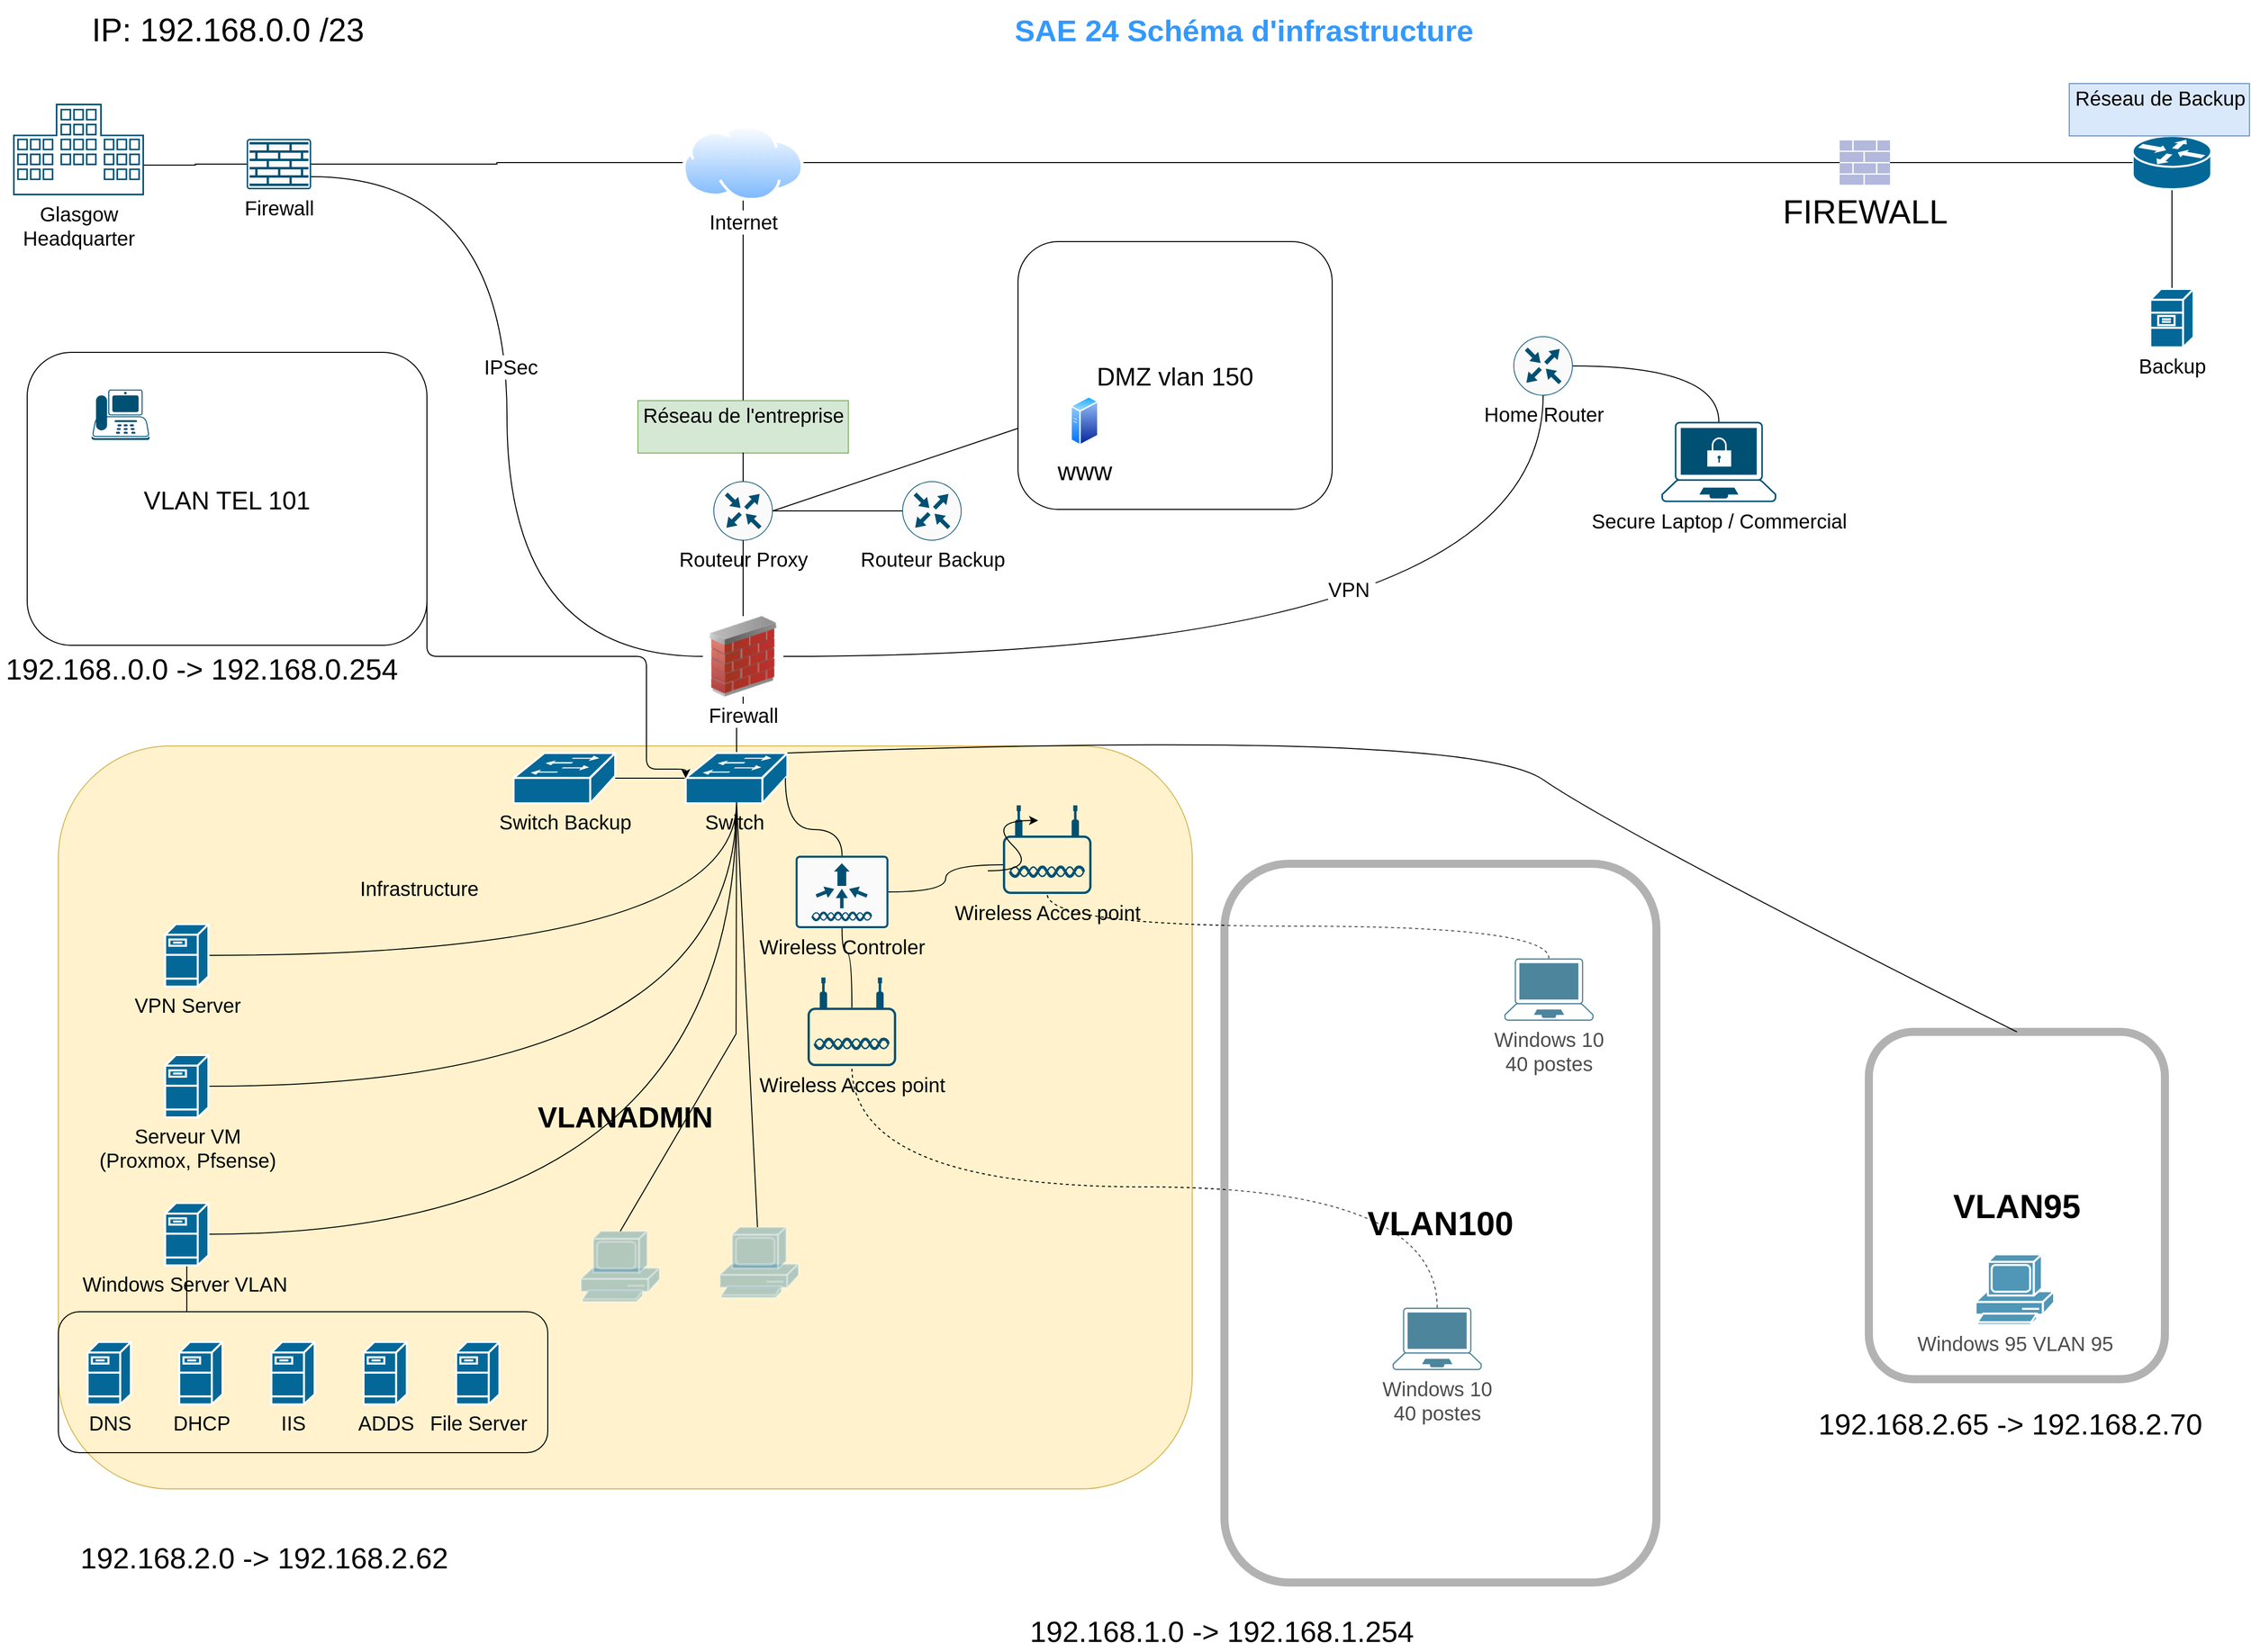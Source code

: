 <mxfile version="20.0.1" type="device"><diagram name="Page-1" id="e3a06f82-3646-2815-327d-82caf3d4e204"><mxGraphModel dx="2966" dy="1654" grid="0" gridSize="10" guides="1" tooltips="1" connect="1" arrows="1" fold="1" page="1" pageScale="1.5" pageWidth="1654" pageHeight="1169" background="none" math="0" shadow="0"><root><mxCell id="0" style=";html=1;"/><mxCell id="1" style=";html=1;" parent="0"/><mxCell id="lgsQ2TM_BOYh8QF3KMyS-29" value="&lt;b&gt;&lt;font style=&quot;font-size: 29px;&quot;&gt;VLANADMIN&lt;/font&gt;&lt;/b&gt;" style="rounded=1;whiteSpace=wrap;html=1;fontSize=20;fillColor=#fff2cc;strokeColor=#d6b656;" parent="1" vertex="1"><mxGeometry x="132" y="774" width="1126" height="738" as="geometry"/></mxCell><mxCell id="ZAtMzlJS8NG36M6smQbN-24" value="" style="rounded=1;whiteSpace=wrap;html=1;fontSize=20;fillColor=none;" parent="1" vertex="1"><mxGeometry x="132" y="1336" width="486" height="140" as="geometry"/></mxCell><mxCell id="6a7d8f32e03d9370-62" value="&lt;font color=&quot;#3399ff&quot; style=&quot;font-size: 30px;&quot;&gt;SAE 24 Schéma d'infrastructure&lt;/font&gt;" style="text;strokeColor=none;fillColor=none;html=1;fontSize=24;fontStyle=1;verticalAlign=middle;align=center;" parent="1" vertex="1"><mxGeometry x="864.16" y="33" width="889.84" height="60" as="geometry"/></mxCell><mxCell id="ZAtMzlJS8NG36M6smQbN-58" style="edgeStyle=orthogonalEdgeStyle;rounded=0;orthogonalLoop=1;jettySize=auto;html=1;exitX=1;exitY=0.5;exitDx=0;exitDy=0;exitPerimeter=0;entryX=0;entryY=0.5;entryDx=0;entryDy=0;entryPerimeter=0;fontSize=20;endArrow=none;endFill=0;" parent="1" source="lgsQ2TM_BOYh8QF3KMyS-23" target="lgsQ2TM_BOYh8QF3KMyS-22" edge="1"><mxGeometry relative="1" as="geometry"><mxPoint x="851.0" y="549.5" as="sourcePoint"/><mxPoint x="977.676" y="550.316" as="targetPoint"/></mxGeometry></mxCell><mxCell id="lgsQ2TM_BOYh8QF3KMyS-12" style="rounded=0;orthogonalLoop=1;jettySize=auto;html=1;exitX=0.5;exitY=0;exitDx=0;exitDy=0;exitPerimeter=0;entryX=0.5;entryY=1;entryDx=0;entryDy=0;fontSize=20;endArrow=none;endFill=0;startArrow=none;" parent="1" source="ZAtMzlJS8NG36M6smQbN-70" target="lgsQ2TM_BOYh8QF3KMyS-31" edge="1"><mxGeometry relative="1" as="geometry"><mxPoint x="813" y="246.44" as="targetPoint"/></mxGeometry></mxCell><mxCell id="ZAtMzlJS8NG36M6smQbN-35" style="edgeStyle=orthogonalEdgeStyle;rounded=0;orthogonalLoop=1;jettySize=auto;html=1;exitX=0;exitY=0.5;exitDx=0;exitDy=0;exitPerimeter=0;fontSize=20;endArrow=none;endFill=0;" parent="1" source="ZAtMzlJS8NG36M6smQbN-6" target="ZAtMzlJS8NG36M6smQbN-7" edge="1"><mxGeometry relative="1" as="geometry"/></mxCell><mxCell id="rmCkEd7HDUaRzUZlvdsH-5" style="edgeStyle=orthogonalEdgeStyle;rounded=0;orthogonalLoop=1;jettySize=auto;html=1;exitX=0.5;exitY=0.98;exitDx=0;exitDy=0;exitPerimeter=0;entryX=1;entryY=0.5;entryDx=0;entryDy=0;entryPerimeter=0;endArrow=none;endFill=0;curved=1;" parent="1" source="ZAtMzlJS8NG36M6smQbN-6" target="rmCkEd7HDUaRzUZlvdsH-2" edge="1"><mxGeometry relative="1" as="geometry"/></mxCell><mxCell id="p-_wQcYrxY8Cd9i8-srP-24" style="edgeStyle=orthogonalEdgeStyle;rounded=0;orthogonalLoop=1;jettySize=auto;html=1;exitX=0.5;exitY=0;exitDx=0;exitDy=0;exitPerimeter=0;entryX=0.5;entryY=1;entryDx=0;entryDy=0;fontSize=20;endArrow=none;endFill=0;" parent="1" source="ZAtMzlJS8NG36M6smQbN-6" target="p-_wQcYrxY8Cd9i8-srP-15" edge="1"><mxGeometry relative="1" as="geometry"/></mxCell><mxCell id="ZAtMzlJS8NG36M6smQbN-6" value="&lt;font style=&quot;font-size: 20px;&quot;&gt;Switch&amp;nbsp;&lt;/font&gt;" style="shape=mxgraph.cisco.switches.workgroup_switch;sketch=0;html=1;pointerEvents=1;dashed=0;fillColor=#036897;strokeColor=#ffffff;strokeWidth=2;verticalLabelPosition=bottom;verticalAlign=top;align=center;outlineConnect=0;" parent="1" vertex="1"><mxGeometry x="755" y="781" width="101" height="50" as="geometry"/></mxCell><mxCell id="ZAtMzlJS8NG36M6smQbN-7" value="&lt;font style=&quot;font-size: 20px;&quot;&gt;Switch Backup&lt;/font&gt;" style="shape=mxgraph.cisco.switches.workgroup_switch;sketch=0;html=1;pointerEvents=1;dashed=0;fillColor=#036897;strokeColor=#ffffff;strokeWidth=2;verticalLabelPosition=bottom;verticalAlign=top;align=center;outlineConnect=0;" parent="1" vertex="1"><mxGeometry x="584" y="781" width="101" height="50" as="geometry"/></mxCell><mxCell id="ZAtMzlJS8NG36M6smQbN-9" value="File Server" style="shape=mxgraph.cisco.servers.fileserver;sketch=0;html=1;pointerEvents=1;dashed=0;fillColor=#036897;strokeColor=#ffffff;strokeWidth=2;verticalLabelPosition=bottom;verticalAlign=top;align=center;outlineConnect=0;fontSize=20;" parent="1" vertex="1"><mxGeometry x="527" y="1366" width="43" height="62" as="geometry"/></mxCell><mxCell id="ZAtMzlJS8NG36M6smQbN-11" value="DHCP" style="shape=mxgraph.cisco.servers.fileserver;sketch=0;html=1;pointerEvents=1;dashed=0;fillColor=#036897;strokeColor=#ffffff;strokeWidth=2;verticalLabelPosition=bottom;verticalAlign=top;align=center;outlineConnect=0;fontSize=20;" parent="1" vertex="1"><mxGeometry x="252" y="1366" width="43" height="62" as="geometry"/></mxCell><mxCell id="ZAtMzlJS8NG36M6smQbN-12" value="DNS" style="shape=mxgraph.cisco.servers.fileserver;sketch=0;html=1;pointerEvents=1;dashed=0;fillColor=#036897;strokeColor=#ffffff;strokeWidth=2;verticalLabelPosition=bottom;verticalAlign=top;align=center;outlineConnect=0;fontSize=20;" parent="1" vertex="1"><mxGeometry x="161" y="1366" width="43" height="62" as="geometry"/></mxCell><mxCell id="ZAtMzlJS8NG36M6smQbN-13" value="&lt;div&gt;IIS&lt;/div&gt;" style="shape=mxgraph.cisco.servers.fileserver;sketch=0;html=1;pointerEvents=1;dashed=0;fillColor=#036897;strokeColor=#ffffff;strokeWidth=2;verticalLabelPosition=bottom;verticalAlign=top;align=center;outlineConnect=0;fontSize=20;" parent="1" vertex="1"><mxGeometry x="343.5" y="1366" width="43" height="62" as="geometry"/></mxCell><mxCell id="ZAtMzlJS8NG36M6smQbN-14" value="ADDS" style="shape=mxgraph.cisco.servers.fileserver;sketch=0;html=1;pointerEvents=1;dashed=0;fillColor=#036897;strokeColor=#ffffff;strokeWidth=2;verticalLabelPosition=bottom;verticalAlign=top;align=center;outlineConnect=0;fontSize=20;" parent="1" vertex="1"><mxGeometry x="435" y="1366" width="43" height="62" as="geometry"/></mxCell><mxCell id="ZAtMzlJS8NG36M6smQbN-55" style="edgeStyle=orthogonalEdgeStyle;rounded=0;orthogonalLoop=1;jettySize=auto;html=1;exitX=0.5;exitY=1;exitDx=0;exitDy=0;exitPerimeter=0;fontSize=20;endArrow=none;endFill=0;" parent="1" source="ZAtMzlJS8NG36M6smQbN-16" target="ZAtMzlJS8NG36M6smQbN-24" edge="1"><mxGeometry relative="1" as="geometry"><Array as="points"><mxPoint x="426.5" y="1454"/><mxPoint x="426.5" y="1454"/></Array></mxGeometry></mxCell><mxCell id="p-_wQcYrxY8Cd9i8-srP-17" style="edgeStyle=orthogonalEdgeStyle;rounded=0;orthogonalLoop=1;jettySize=auto;html=1;exitX=1;exitY=0.5;exitDx=0;exitDy=0;exitPerimeter=0;entryX=0.5;entryY=0.98;entryDx=0;entryDy=0;entryPerimeter=0;fontSize=20;endArrow=none;endFill=0;curved=1;" parent="1" source="ZAtMzlJS8NG36M6smQbN-16" target="ZAtMzlJS8NG36M6smQbN-6" edge="1"><mxGeometry relative="1" as="geometry"/></mxCell><mxCell id="ZAtMzlJS8NG36M6smQbN-16" value="&lt;div&gt;Windows Server VLAN&amp;nbsp;&lt;/div&gt;" style="shape=mxgraph.cisco.servers.fileserver;sketch=0;html=1;pointerEvents=1;dashed=0;fillColor=#036897;strokeColor=#ffffff;strokeWidth=2;verticalLabelPosition=bottom;verticalAlign=top;align=center;outlineConnect=0;fontSize=20;" parent="1" vertex="1"><mxGeometry x="238" y="1228" width="43" height="62" as="geometry"/></mxCell><mxCell id="p-_wQcYrxY8Cd9i8-srP-34" style="edgeStyle=orthogonalEdgeStyle;rounded=0;orthogonalLoop=1;jettySize=auto;html=1;exitX=0.5;exitY=0;exitDx=0;exitDy=0;exitPerimeter=0;entryX=0.5;entryY=1;entryDx=0;entryDy=0;entryPerimeter=0;fontSize=20;endArrow=none;endFill=0;curved=1;dashed=1;" parent="1" source="lgsQ2TM_BOYh8QF3KMyS-8" target="lgsQ2TM_BOYh8QF3KMyS-9" edge="1"><mxGeometry relative="1" as="geometry"><mxPoint x="912" y="1424" as="sourcePoint"/><mxPoint x="1061" y="1332" as="targetPoint"/></mxGeometry></mxCell><mxCell id="ZAtMzlJS8NG36M6smQbN-26" value="Windows 95 VLAN 95" style="shape=mxgraph.cisco.computers_and_peripherals.pc;sketch=0;html=1;pointerEvents=1;dashed=0;fillColor=#036897;strokeColor=#ffffff;strokeWidth=2;verticalLabelPosition=bottom;verticalAlign=top;align=center;outlineConnect=0;fontSize=20;" parent="1" vertex="1"><mxGeometry x="2036" y="1279" width="78" height="70" as="geometry"/></mxCell><mxCell id="lgsQ2TM_BOYh8QF3KMyS-2" style="edgeStyle=orthogonalEdgeStyle;rounded=0;orthogonalLoop=1;jettySize=auto;html=1;exitX=0.04;exitY=0.5;exitDx=0;exitDy=0;exitPerimeter=0;endArrow=none;endFill=0;startArrow=none;entryX=1;entryY=0.67;entryDx=0;entryDy=0;entryPerimeter=0;" parent="1" source="lgsQ2TM_BOYh8QF3KMyS-3" target="lgsQ2TM_BOYh8QF3KMyS-36" edge="1"><mxGeometry relative="1" as="geometry"><mxPoint x="219" y="194.5" as="targetPoint"/></mxGeometry></mxCell><mxCell id="p-_wQcYrxY8Cd9i8-srP-11" style="edgeStyle=orthogonalEdgeStyle;rounded=0;orthogonalLoop=1;jettySize=auto;html=1;exitX=0.5;exitY=0.34;exitDx=0;exitDy=0;exitPerimeter=0;fontSize=20;endArrow=none;endFill=0;entryX=0.5;entryY=1;entryDx=0;entryDy=0;entryPerimeter=0;curved=1;" parent="1" source="lgsQ2TM_BOYh8QF3KMyS-9" target="lgsQ2TM_BOYh8QF3KMyS-10" edge="1"><mxGeometry relative="1" as="geometry"><mxPoint x="1075.8" y="1268" as="sourcePoint"/><mxPoint x="845.6" y="1204" as="targetPoint"/></mxGeometry></mxCell><mxCell id="ZAtMzlJS8NG36M6smQbN-68" style="edgeStyle=orthogonalEdgeStyle;rounded=0;orthogonalLoop=1;jettySize=auto;html=1;entryX=0.5;entryY=0;entryDx=0;entryDy=0;entryPerimeter=0;fontSize=20;endArrow=none;endFill=0;exitX=0.5;exitY=1;exitDx=0;exitDy=0;exitPerimeter=0;" parent="1" source="ZAtMzlJS8NG36M6smQbN-66" target="rmCkEd7HDUaRzUZlvdsH-16" edge="1"><mxGeometry relative="1" as="geometry"><mxPoint x="2300" y="266" as="sourcePoint"/><mxPoint x="2090" y="387" as="targetPoint"/></mxGeometry></mxCell><mxCell id="p-_wQcYrxY8Cd9i8-srP-26" style="edgeStyle=orthogonalEdgeStyle;rounded=0;orthogonalLoop=1;jettySize=auto;html=1;exitX=0;exitY=0.5;exitDx=0;exitDy=0;exitPerimeter=0;entryX=1;entryY=0.5;entryDx=0;entryDy=0;fontSize=20;endArrow=none;endFill=0;startArrow=none;" parent="1" source="FBeV-t5UuY97I8kgcR9T-31" target="lgsQ2TM_BOYh8QF3KMyS-31" edge="1"><mxGeometry relative="1" as="geometry"><mxPoint x="902.28" y="194.5" as="targetPoint"/></mxGeometry></mxCell><mxCell id="ZAtMzlJS8NG36M6smQbN-66" value="" style="shape=mxgraph.cisco.routers.router;sketch=0;html=1;pointerEvents=1;dashed=0;fillColor=#036897;strokeColor=#ffffff;strokeWidth=2;verticalLabelPosition=bottom;verticalAlign=top;align=center;outlineConnect=0;fontSize=20;" parent="1" vertex="1"><mxGeometry x="2192" y="168" width="78" height="53" as="geometry"/></mxCell><mxCell id="ZAtMzlJS8NG36M6smQbN-69" value="&lt;div&gt;Réseau de Backup&lt;/div&gt;&lt;div&gt;&lt;br&gt;&lt;/div&gt;" style="text;html=1;align=center;verticalAlign=middle;resizable=0;points=[];autosize=1;strokeColor=#6c8ebf;fillColor=#dae8fc;fontSize=20;gradientColor=none;" parent="1" vertex="1"><mxGeometry x="2129" y="116" width="179" height="52" as="geometry"/></mxCell><mxCell id="rmCkEd7HDUaRzUZlvdsH-2" value="&lt;font style=&quot;font-size: 20px;&quot;&gt;VPN Server&lt;/font&gt;" style="shape=mxgraph.cisco.servers.fileserver;sketch=0;html=1;pointerEvents=1;dashed=0;fillColor=#036897;strokeColor=#ffffff;strokeWidth=2;verticalLabelPosition=bottom;verticalAlign=top;align=center;outlineConnect=0;" parent="1" vertex="1"><mxGeometry x="238" y="951" width="43" height="62" as="geometry"/></mxCell><mxCell id="p-_wQcYrxY8Cd9i8-srP-16" style="edgeStyle=orthogonalEdgeStyle;rounded=0;orthogonalLoop=1;jettySize=auto;html=1;exitX=1;exitY=0.5;exitDx=0;exitDy=0;exitPerimeter=0;entryX=0.5;entryY=0.98;entryDx=0;entryDy=0;entryPerimeter=0;fontSize=20;endArrow=none;endFill=0;curved=1;" parent="1" source="rmCkEd7HDUaRzUZlvdsH-11" target="ZAtMzlJS8NG36M6smQbN-6" edge="1"><mxGeometry relative="1" as="geometry"/></mxCell><mxCell id="rmCkEd7HDUaRzUZlvdsH-11" value="Serveur VM&lt;br&gt;(Proxmox, Pfsense)" style="shape=mxgraph.cisco.servers.fileserver;sketch=0;html=1;pointerEvents=1;dashed=0;fillColor=#036897;strokeColor=#ffffff;strokeWidth=2;verticalLabelPosition=bottom;verticalAlign=top;align=center;outlineConnect=0;fontSize=20;" parent="1" vertex="1"><mxGeometry x="238" y="1081" width="43" height="62" as="geometry"/></mxCell><mxCell id="rmCkEd7HDUaRzUZlvdsH-16" value="Backup" style="shape=mxgraph.cisco.servers.file_server;sketch=0;html=1;pointerEvents=1;dashed=0;fillColor=#036897;strokeColor=#ffffff;strokeWidth=2;verticalLabelPosition=bottom;verticalAlign=top;align=center;outlineConnect=0;fontSize=20;" parent="1" vertex="1"><mxGeometry x="2209.5" y="320" width="43" height="58" as="geometry"/></mxCell><mxCell id="p-_wQcYrxY8Cd9i8-srP-25" style="edgeStyle=orthogonalEdgeStyle;rounded=0;orthogonalLoop=1;jettySize=auto;html=1;exitX=0.5;exitY=0;exitDx=0;exitDy=0;entryX=0.5;entryY=1;entryDx=0;entryDy=0;entryPerimeter=0;fontSize=20;endArrow=none;endFill=0;startArrow=none;" parent="1" source="p-_wQcYrxY8Cd9i8-srP-15" target="lgsQ2TM_BOYh8QF3KMyS-23" edge="1"><mxGeometry relative="1" as="geometry"><mxPoint x="812" y="576" as="targetPoint"/><mxPoint x="759.0" y="617" as="sourcePoint"/></mxGeometry></mxCell><mxCell id="lgsQ2TM_BOYh8QF3KMyS-26" style="edgeStyle=orthogonalEdgeStyle;curved=1;rounded=0;orthogonalLoop=1;jettySize=auto;html=1;exitX=1;exitY=0.5;exitDx=0;exitDy=0;entryX=0.5;entryY=1;entryDx=0;entryDy=0;entryPerimeter=0;fontSize=20;endArrow=none;endFill=0;" parent="1" source="p-_wQcYrxY8Cd9i8-srP-15" target="lgsQ2TM_BOYh8QF3KMyS-24" edge="1"><mxGeometry relative="1" as="geometry"/></mxCell><mxCell id="lgsQ2TM_BOYh8QF3KMyS-27" value="VPN&amp;nbsp;" style="edgeLabel;html=1;align=center;verticalAlign=middle;resizable=0;points=[];fontSize=20;" parent="lgsQ2TM_BOYh8QF3KMyS-26" vertex="1" connectable="0"><mxGeometry x="0.112" y="67" relative="1" as="geometry"><mxPoint as="offset"/></mxGeometry></mxCell><mxCell id="p-_wQcYrxY8Cd9i8-srP-15" value="Firewall" style="image;html=1;image=img/lib/clip_art/networking/Firewall_02_128x128.png;fontSize=20;" parent="1" vertex="1"><mxGeometry x="772" y="645" width="80" height="80" as="geometry"/></mxCell><mxCell id="p-_wQcYrxY8Cd9i8-srP-33" style="edgeStyle=orthogonalEdgeStyle;rounded=0;orthogonalLoop=1;jettySize=auto;html=1;exitX=0.5;exitY=0;exitDx=0;exitDy=0;exitPerimeter=0;fontSize=20;endArrow=none;endFill=0;entryX=0.5;entryY=1;entryDx=0;entryDy=0;entryPerimeter=0;curved=1;dashed=1;" parent="1" source="lgsQ2TM_BOYh8QF3KMyS-7" target="lgsQ2TM_BOYh8QF3KMyS-11" edge="1"><mxGeometry relative="1" as="geometry"><mxPoint x="1245.78" y="1183" as="sourcePoint"/><mxPoint x="1303.78" y="977" as="targetPoint"/></mxGeometry></mxCell><mxCell id="lgsQ2TM_BOYh8QF3KMyS-5" style="edgeStyle=orthogonalEdgeStyle;rounded=0;orthogonalLoop=1;jettySize=auto;html=1;exitX=1;exitY=0.75;exitDx=0;exitDy=0;exitPerimeter=0;entryX=0;entryY=0.5;entryDx=0;entryDy=0;fontSize=20;endArrow=none;endFill=0;curved=1;" parent="1" source="lgsQ2TM_BOYh8QF3KMyS-3" target="p-_wQcYrxY8Cd9i8-srP-15" edge="1"><mxGeometry relative="1" as="geometry"/></mxCell><mxCell id="lgsQ2TM_BOYh8QF3KMyS-28" value="IPSec" style="edgeLabel;html=1;align=center;verticalAlign=middle;resizable=0;points=[];fontSize=20;" parent="lgsQ2TM_BOYh8QF3KMyS-5" vertex="1" connectable="0"><mxGeometry x="-0.117" y="3" relative="1" as="geometry"><mxPoint y="1" as="offset"/></mxGeometry></mxCell><mxCell id="lgsQ2TM_BOYh8QF3KMyS-3" value="&lt;font style=&quot;font-size: 20px;&quot;&gt;Firewall&lt;/font&gt;" style="sketch=0;points=[[0.015,0.015,0],[0.985,0.015,0],[0.985,0.985,0],[0.015,0.985,0],[0.25,0,0],[0.5,0,0],[0.75,0,0],[1,0.25,0],[1,0.5,0],[1,0.75,0],[0.75,1,0],[0.5,1,0],[0.25,1,0],[0,0.75,0],[0,0.5,0],[0,0.25,0]];verticalLabelPosition=bottom;html=1;verticalAlign=top;aspect=fixed;align=center;pointerEvents=1;shape=mxgraph.cisco19.rect;prIcon=firewall;fillColor=#FAFAFA;strokeColor=#005073;" parent="1" vertex="1"><mxGeometry x="319" y="171" width="64" height="50" as="geometry"/></mxCell><mxCell id="lgsQ2TM_BOYh8QF3KMyS-4" value="" style="edgeStyle=orthogonalEdgeStyle;rounded=0;orthogonalLoop=1;jettySize=auto;html=1;exitX=0;exitY=0.5;exitDx=0;exitDy=0;endArrow=none;endFill=0;" parent="1" source="lgsQ2TM_BOYh8QF3KMyS-31" target="lgsQ2TM_BOYh8QF3KMyS-3" edge="1"><mxGeometry relative="1" as="geometry"><mxPoint x="727.44" y="194.5" as="sourcePoint"/><mxPoint x="219" y="194.6" as="targetPoint"/></mxGeometry></mxCell><mxCell id="lgsQ2TM_BOYh8QF3KMyS-7" value="&lt;div&gt;Windows 10&lt;br&gt;&lt;/div&gt;&lt;div&gt;40 postes&lt;/div&gt;" style="points=[[0.13,0.02,0],[0.5,0,0],[0.87,0.02,0],[0.885,0.4,0],[0.985,0.985,0],[0.5,1,0],[0.015,0.985,0],[0.115,0.4,0]];verticalLabelPosition=bottom;sketch=0;html=1;verticalAlign=top;aspect=fixed;align=center;pointerEvents=1;shape=mxgraph.cisco19.laptop;fillColor=#005073;strokeColor=none;fontSize=20;" parent="1" vertex="1"><mxGeometry x="1568.0" y="985" width="88.57" height="62" as="geometry"/></mxCell><mxCell id="lgsQ2TM_BOYh8QF3KMyS-8" value="&lt;div&gt;Windows 10&lt;br&gt;&lt;/div&gt;&lt;div&gt;40 postes&lt;/div&gt;" style="points=[[0.13,0.02,0],[0.5,0,0],[0.87,0.02,0],[0.885,0.4,0],[0.985,0.985,0],[0.5,1,0],[0.015,0.985,0],[0.115,0.4,0]];verticalLabelPosition=bottom;sketch=0;html=1;verticalAlign=top;aspect=fixed;align=center;pointerEvents=1;shape=mxgraph.cisco19.laptop;fillColor=#005073;strokeColor=none;fontSize=20;" parent="1" vertex="1"><mxGeometry x="1457.0" y="1332" width="88.57" height="62" as="geometry"/></mxCell><mxCell id="lgsQ2TM_BOYh8QF3KMyS-9" value="Wireless Acces point" style="points=[[0.03,0.36,0],[0.18,0,0],[0.5,0.34,0],[0.82,0,0],[0.97,0.36,0],[1,0.67,0],[0.975,0.975,0],[0.5,1,0],[0.025,0.975,0],[0,0.67,0]];verticalLabelPosition=bottom;sketch=0;html=1;verticalAlign=top;aspect=fixed;align=center;pointerEvents=1;shape=mxgraph.cisco19.wireless_access_point;fillColor=#005073;strokeColor=none;fontSize=20;" parent="1" vertex="1"><mxGeometry x="876" y="1004" width="88" height="88" as="geometry"/></mxCell><mxCell id="lgsQ2TM_BOYh8QF3KMyS-19" style="edgeStyle=orthogonalEdgeStyle;rounded=0;orthogonalLoop=1;jettySize=auto;html=1;exitX=0.5;exitY=0;exitDx=0;exitDy=0;exitPerimeter=0;entryX=0.98;entryY=0.5;entryDx=0;entryDy=0;entryPerimeter=0;fontSize=20;endArrow=none;endFill=0;curved=1;" parent="1" source="lgsQ2TM_BOYh8QF3KMyS-10" target="ZAtMzlJS8NG36M6smQbN-6" edge="1"><mxGeometry relative="1" as="geometry"/></mxCell><mxCell id="lgsQ2TM_BOYh8QF3KMyS-10" value="Wireless Controler" style="sketch=0;points=[[0.015,0.015,0],[0.985,0.015,0],[0.985,0.985,0],[0.015,0.985,0],[0.25,0,0],[0.5,0,0],[0.75,0,0],[1,0.25,0],[1,0.5,0],[1,0.75,0],[0.75,1,0],[0.5,1,0],[0.25,1,0],[0,0.75,0],[0,0.5,0],[0,0.25,0]];verticalLabelPosition=bottom;html=1;verticalAlign=top;aspect=fixed;align=center;pointerEvents=1;shape=mxgraph.cisco19.rect;prIcon=wireless_lan_controller;fillColor=#FAFAFA;strokeColor=#005073;fontSize=20;" parent="1" vertex="1"><mxGeometry x="864.16" y="883" width="92.16" height="72" as="geometry"/></mxCell><mxCell id="lgsQ2TM_BOYh8QF3KMyS-20" style="edgeStyle=orthogonalEdgeStyle;curved=1;rounded=0;orthogonalLoop=1;jettySize=auto;html=1;exitX=0;exitY=0.67;exitDx=0;exitDy=0;exitPerimeter=0;entryX=1;entryY=0.5;entryDx=0;entryDy=0;entryPerimeter=0;fontSize=20;endArrow=none;endFill=0;" parent="1" source="lgsQ2TM_BOYh8QF3KMyS-11" target="lgsQ2TM_BOYh8QF3KMyS-10" edge="1"><mxGeometry relative="1" as="geometry"/></mxCell><mxCell id="lgsQ2TM_BOYh8QF3KMyS-11" value="Wireless Acces point" style="points=[[0.03,0.36,0],[0.18,0,0],[0.5,0.34,0],[0.82,0,0],[0.97,0.36,0],[1,0.67,0],[0.975,0.975,0],[0.5,1,0],[0.025,0.975,0],[0,0.67,0]];verticalLabelPosition=bottom;sketch=0;html=1;verticalAlign=top;aspect=fixed;align=center;pointerEvents=1;shape=mxgraph.cisco19.wireless_access_point;fillColor=#005073;strokeColor=none;fontSize=20;" parent="1" vertex="1"><mxGeometry x="1070" y="833" width="88" height="88" as="geometry"/></mxCell><mxCell id="ZAtMzlJS8NG36M6smQbN-70" value="&lt;div&gt;Réseau de l'entreprise&lt;/div&gt;&lt;div&gt;&lt;br&gt;&lt;/div&gt;" style="text;html=1;align=center;verticalAlign=middle;resizable=0;points=[];autosize=1;strokeColor=#82b366;fillColor=#d5e8d4;fontSize=20;" parent="1" vertex="1"><mxGeometry x="707.5" y="431" width="209" height="52" as="geometry"/></mxCell><mxCell id="lgsQ2TM_BOYh8QF3KMyS-13" value="" style="rounded=0;orthogonalLoop=1;jettySize=auto;html=1;exitX=0.5;exitY=0;exitDx=0;exitDy=0;exitPerimeter=0;entryX=0.5;entryY=0.99;entryDx=0;entryDy=0;entryPerimeter=0;fontSize=20;endArrow=none;endFill=0;" parent="1" source="lgsQ2TM_BOYh8QF3KMyS-23" target="ZAtMzlJS8NG36M6smQbN-70" edge="1"><mxGeometry relative="1" as="geometry"><mxPoint x="812" y="523" as="sourcePoint"/><mxPoint x="813" y="246.44" as="targetPoint"/></mxGeometry></mxCell><mxCell id="lgsQ2TM_BOYh8QF3KMyS-22" value="Routeur Backup" style="sketch=0;points=[[0.5,0,0],[1,0.5,0],[0.5,1,0],[0,0.5,0],[0.145,0.145,0],[0.856,0.145,0],[0.855,0.856,0],[0.145,0.855,0]];verticalLabelPosition=bottom;html=1;verticalAlign=top;aspect=fixed;align=center;pointerEvents=1;shape=mxgraph.cisco19.rect;prIcon=router;fillColor=#FAFAFA;strokeColor=#005073;fontSize=20;" parent="1" vertex="1"><mxGeometry x="970" y="511" width="59" height="59" as="geometry"/></mxCell><mxCell id="lgsQ2TM_BOYh8QF3KMyS-23" value="Routeur Proxy" style="sketch=0;points=[[0.5,0,0],[1,0.5,0],[0.5,1,0],[0,0.5,0],[0.145,0.145,0],[0.856,0.145,0],[0.855,0.856,0],[0.145,0.855,0]];verticalLabelPosition=bottom;html=1;verticalAlign=top;aspect=fixed;align=center;pointerEvents=1;shape=mxgraph.cisco19.rect;prIcon=router;fillColor=#FAFAFA;strokeColor=#005073;fontSize=20;" parent="1" vertex="1"><mxGeometry x="782.5" y="511" width="59" height="59" as="geometry"/></mxCell><mxCell id="lgsQ2TM_BOYh8QF3KMyS-25" style="edgeStyle=orthogonalEdgeStyle;curved=1;rounded=0;orthogonalLoop=1;jettySize=auto;html=1;exitX=1;exitY=0.5;exitDx=0;exitDy=0;exitPerimeter=0;entryX=0.5;entryY=0;entryDx=0;entryDy=0;entryPerimeter=0;fontSize=20;endArrow=none;endFill=0;" parent="1" source="lgsQ2TM_BOYh8QF3KMyS-24" target="lgsQ2TM_BOYh8QF3KMyS-33" edge="1"><mxGeometry relative="1" as="geometry"><mxPoint x="1737.35" y="465.2" as="targetPoint"/></mxGeometry></mxCell><mxCell id="lgsQ2TM_BOYh8QF3KMyS-24" value="Home Router" style="sketch=0;points=[[0.5,0,0],[1,0.5,0],[0.5,1,0],[0,0.5,0],[0.145,0.145,0],[0.856,0.145,0],[0.855,0.856,0],[0.145,0.855,0]];verticalLabelPosition=bottom;html=1;verticalAlign=top;aspect=fixed;align=center;pointerEvents=1;shape=mxgraph.cisco19.rect;prIcon=router;fillColor=#FAFAFA;strokeColor=#005073;fontSize=20;" parent="1" vertex="1"><mxGeometry x="1577" y="367" width="59" height="59" as="geometry"/></mxCell><mxCell id="lgsQ2TM_BOYh8QF3KMyS-30" value="Infrastructure" style="text;html=1;align=center;verticalAlign=middle;resizable=0;points=[];autosize=1;strokeColor=none;fillColor=none;fontSize=20;" parent="1" vertex="1"><mxGeometry x="426" y="901" width="128" height="28" as="geometry"/></mxCell><mxCell id="lgsQ2TM_BOYh8QF3KMyS-31" value="Internet" style="aspect=fixed;perimeter=ellipsePerimeter;html=1;align=center;shadow=0;dashed=0;spacingTop=3;image;image=img/lib/active_directory/internet_cloud.svg;fontSize=20;" parent="1" vertex="1"><mxGeometry x="752.03" y="156.72" width="119.94" height="75.56" as="geometry"/></mxCell><mxCell id="lgsQ2TM_BOYh8QF3KMyS-33" value="Secure Laptop / Commercial" style="points=[[0.13,0.02,0],[0.5,0,0],[0.87,0.02,0],[0.885,0.4,0],[0.985,0.985,0],[0.5,1,0],[0.015,0.985,0],[0.115,0.4,0]];verticalLabelPosition=bottom;sketch=0;html=1;verticalAlign=top;aspect=fixed;align=center;pointerEvents=1;shape=mxgraph.cisco19.secure_endpoints;fillColor=#005073;strokeColor=none;fontSize=20;" parent="1" vertex="1"><mxGeometry x="1724" y="452" width="114" height="79.8" as="geometry"/></mxCell><mxCell id="lgsQ2TM_BOYh8QF3KMyS-36" value="Glasgow&lt;br&gt;Headquarter" style="points=[[0.5,0,0],[1,0.34,0],[1,1],[0.75,1,0],[0.5,1,0],[0.25,1,0],[0,1,0],[0,0.34,0],[1,0.67,0],[0,0.67,0],[0.325,0,0],[0.675,0,0]];verticalLabelPosition=bottom;sketch=0;html=1;verticalAlign=top;aspect=fixed;align=center;pointerEvents=1;shape=mxgraph.cisco19.data_center;fillColor=#005073;strokeColor=none;fontSize=20;" parent="1" vertex="1"><mxGeometry x="87" y="136" width="130" height="91" as="geometry"/></mxCell><mxCell id="FBeV-t5UuY97I8kgcR9T-11" value="&lt;font size=&quot;1&quot;&gt;&lt;b style=&quot;font-size: 33px;&quot;&gt;VLAN95&lt;/b&gt;&lt;/font&gt;" style="rounded=1;whiteSpace=wrap;html=1;fontSize=20;shadow=0;opacity=30;strokeWidth=8;" parent="1" vertex="1"><mxGeometry x="1930" y="1058" width="294" height="345" as="geometry"/></mxCell><mxCell id="FBeV-t5UuY97I8kgcR9T-14" value="" style="endArrow=none;html=1;fontSize=30;exitX=0.5;exitY=0;exitDx=0;exitDy=0;entryX=1;entryY=0;entryDx=0;entryDy=0;entryPerimeter=0;curved=1;" parent="1" source="FBeV-t5UuY97I8kgcR9T-11" target="ZAtMzlJS8NG36M6smQbN-6" edge="1"><mxGeometry width="50" height="50" relative="1" as="geometry"><mxPoint x="1895" y="1236" as="sourcePoint"/><mxPoint x="827" y="726" as="targetPoint"/><Array as="points"><mxPoint x="1681" y="859"/><mxPoint x="1532" y="756"/></Array></mxGeometry></mxCell><mxCell id="FBeV-t5UuY97I8kgcR9T-18" value="&lt;b&gt;&lt;font style=&quot;font-size: 33px;&quot;&gt;VLAN100&lt;/font&gt;&lt;/b&gt;" style="rounded=1;whiteSpace=wrap;html=1;shadow=0;fontSize=30;strokeWidth=8;opacity=30;" parent="1" vertex="1"><mxGeometry x="1290" y="891" width="429" height="714" as="geometry"/></mxCell><mxCell id="FBeV-t5UuY97I8kgcR9T-19" value="" style="shape=mxgraph.cisco.computers_and_peripherals.pc;html=1;pointerEvents=1;dashed=0;fillColor=#036897;strokeColor=#ffffff;strokeWidth=2;verticalLabelPosition=bottom;verticalAlign=top;align=center;outlineConnect=0;rounded=1;shadow=0;fontSize=33;opacity=30;" parent="1" vertex="1"><mxGeometry x="789" y="1252" width="78" height="70" as="geometry"/></mxCell><mxCell id="FBeV-t5UuY97I8kgcR9T-20" value="" style="shape=mxgraph.cisco.computers_and_peripherals.pc;html=1;pointerEvents=1;dashed=0;fillColor=#036897;strokeColor=#ffffff;strokeWidth=2;verticalLabelPosition=bottom;verticalAlign=top;align=center;outlineConnect=0;rounded=1;shadow=0;fontSize=33;opacity=30;" parent="1" vertex="1"><mxGeometry x="651" y="1256" width="78" height="70" as="geometry"/></mxCell><mxCell id="FBeV-t5UuY97I8kgcR9T-29" value="" style="endArrow=none;html=1;rounded=0;fontSize=33;exitX=0.5;exitY=0.98;exitDx=0;exitDy=0;exitPerimeter=0;" parent="1" source="ZAtMzlJS8NG36M6smQbN-6" target="FBeV-t5UuY97I8kgcR9T-19" edge="1"><mxGeometry width="50" height="50" relative="1" as="geometry"><mxPoint x="854" y="788" as="sourcePoint"/><mxPoint x="854" y="1038" as="targetPoint"/><Array as="points"/></mxGeometry></mxCell><mxCell id="FBeV-t5UuY97I8kgcR9T-30" value="" style="endArrow=none;html=1;rounded=0;fontSize=33;exitX=0.5;exitY=0.98;exitDx=0;exitDy=0;exitPerimeter=0;entryX=0.5;entryY=0;entryDx=0;entryDy=0;entryPerimeter=0;" parent="1" source="ZAtMzlJS8NG36M6smQbN-6" target="FBeV-t5UuY97I8kgcR9T-20" edge="1"><mxGeometry width="50" height="50" relative="1" as="geometry"><mxPoint x="812" y="848" as="sourcePoint"/><mxPoint x="904" y="738" as="targetPoint"/><Array as="points"><mxPoint x="805" y="1060"/></Array></mxGeometry></mxCell><mxCell id="FBeV-t5UuY97I8kgcR9T-31" value="FIREWALL" style="sketch=0;aspect=fixed;pointerEvents=1;shadow=0;dashed=0;html=1;strokeColor=none;labelPosition=center;verticalLabelPosition=bottom;verticalAlign=top;align=center;fillColor=#00188D;shape=mxgraph.mscae.enterprise.firewall;rounded=1;fontSize=33;opacity=30;" parent="1" vertex="1"><mxGeometry x="1901" y="172.5" width="50" height="44" as="geometry"/></mxCell><mxCell id="FBeV-t5UuY97I8kgcR9T-34" value="" style="edgeStyle=orthogonalEdgeStyle;rounded=0;orthogonalLoop=1;jettySize=auto;html=1;exitX=0;exitY=0.5;exitDx=0;exitDy=0;exitPerimeter=0;entryX=1;entryY=0.5;entryDx=0;entryDy=0;fontSize=20;endArrow=none;endFill=0;" parent="1" source="ZAtMzlJS8NG36M6smQbN-66" target="FBeV-t5UuY97I8kgcR9T-31" edge="1"><mxGeometry relative="1" as="geometry"><mxPoint x="871.97" y="194.5" as="targetPoint"/><mxPoint x="2192" y="194.5" as="sourcePoint"/></mxGeometry></mxCell><mxCell id="FBeV-t5UuY97I8kgcR9T-36" value="192.168.2.65 -&amp;gt; 192.168.2.70" style="text;html=1;align=center;verticalAlign=middle;resizable=0;points=[];autosize=1;strokeColor=none;fillColor=none;fontSize=29;" parent="1" vertex="1"><mxGeometry x="1874" y="1428" width="391" height="39" as="geometry"/></mxCell><mxCell id="FBeV-t5UuY97I8kgcR9T-37" value="192.168.1.0 -&amp;gt; 192.168.1.254" style="text;html=1;align=center;verticalAlign=middle;resizable=0;points=[];autosize=1;strokeColor=none;fillColor=none;fontSize=29;" parent="1" vertex="1"><mxGeometry x="1091" y="1634" width="391" height="39" as="geometry"/></mxCell><mxCell id="FBeV-t5UuY97I8kgcR9T-38" value="192.168.2.0 -&amp;gt; 192.168.2.62" style="text;html=1;align=center;verticalAlign=middle;resizable=0;points=[];autosize=1;strokeColor=none;fillColor=none;fontSize=29;" parent="1" vertex="1"><mxGeometry x="148" y="1561" width="375" height="39" as="geometry"/></mxCell><mxCell id="FBeV-t5UuY97I8kgcR9T-46" value="IP: 192.168.0.0 /23" style="text;html=1;align=center;verticalAlign=middle;resizable=0;points=[];autosize=1;strokeColor=none;fillColor=none;fontSize=32;" parent="1" vertex="1"><mxGeometry x="160" y="42" width="280" height="42" as="geometry"/></mxCell><mxCell id="Q5gOSA527oq_xQM0WNd2-4" style="edgeStyle=orthogonalEdgeStyle;rounded=1;orthogonalLoop=1;jettySize=auto;html=1;exitX=1;exitY=0.75;exitDx=0;exitDy=0;entryX=0;entryY=0.5;entryDx=0;entryDy=0;entryPerimeter=0;fontSize=25;" parent="1" source="Q5gOSA527oq_xQM0WNd2-1" target="ZAtMzlJS8NG36M6smQbN-6" edge="1"><mxGeometry relative="1" as="geometry"><Array as="points"><mxPoint x="498" y="685"/><mxPoint x="716" y="685"/><mxPoint x="716" y="797"/><mxPoint x="755" y="797"/></Array></mxGeometry></mxCell><mxCell id="Q5gOSA527oq_xQM0WNd2-1" value="&lt;font style=&quot;font-size: 25px;&quot;&gt;VLAN TEL 101&lt;/font&gt;" style="rounded=1;whiteSpace=wrap;html=1;" parent="1" vertex="1"><mxGeometry x="101" y="383" width="397" height="291" as="geometry"/></mxCell><mxCell id="Q5gOSA527oq_xQM0WNd2-6" value="" style="points=[[0.59,0,0],[0.87,0.015,0],[0.88,0.3,0],[0.99,0.99,0],[0.5,1,0],[0.01,0.99,0],[0.075,0.5,0],[0.17,0.115,0]];verticalLabelPosition=bottom;sketch=0;html=1;verticalAlign=top;aspect=fixed;align=center;pointerEvents=1;shape=mxgraph.cisco19.ip_phone;fillColor=#005073;strokeColor=none;fontSize=25;" parent="1" vertex="1"><mxGeometry x="165" y="420" width="57.5" height="50" as="geometry"/></mxCell><mxCell id="Q5gOSA527oq_xQM0WNd2-8" value="DMZ vlan 150" style="rounded=1;whiteSpace=wrap;html=1;fontSize=25;" parent="1" vertex="1"><mxGeometry x="1085" y="273" width="312" height="266" as="geometry"/></mxCell><mxCell id="Q5gOSA527oq_xQM0WNd2-9" value="www" style="aspect=fixed;perimeter=ellipsePerimeter;html=1;align=center;shadow=0;dashed=0;spacingTop=3;image;image=img/lib/active_directory/generic_server.svg;fontSize=25;" parent="1" vertex="1"><mxGeometry x="1137" y="426" width="28.0" height="50" as="geometry"/></mxCell><mxCell id="Q5gOSA527oq_xQM0WNd2-11" value="" style="curved=1;endArrow=classic;html=1;fontSize=25;" parent="1" edge="1"><mxGeometry width="50" height="50" relative="1" as="geometry"><mxPoint x="1055" y="898" as="sourcePoint"/><mxPoint x="1105" y="848" as="targetPoint"/><Array as="points"><mxPoint x="1105" y="898"/><mxPoint x="1055" y="848"/></Array></mxGeometry></mxCell><mxCell id="Q5gOSA527oq_xQM0WNd2-13" value="" style="endArrow=none;html=1;fontSize=25;curved=1;exitX=1;exitY=0.5;exitDx=0;exitDy=0;exitPerimeter=0;" parent="1" source="lgsQ2TM_BOYh8QF3KMyS-23" target="Q5gOSA527oq_xQM0WNd2-8" edge="1"><mxGeometry width="50" height="50" relative="1" as="geometry"><mxPoint x="1055" y="898" as="sourcePoint"/><mxPoint x="1075" y="450" as="targetPoint"/></mxGeometry></mxCell><mxCell id="4N7Gnk6szxn8OXvZlSiG-1" value="&lt;span style=&quot;font-size: 29px;&quot;&gt;192.168..0.0 -&amp;gt; 192.168.0.254&lt;/span&gt;" style="text;html=1;align=center;verticalAlign=middle;resizable=0;points=[];autosize=1;strokeColor=none;fillColor=none;" parent="1" vertex="1"><mxGeometry x="74" y="686" width="399" height="24" as="geometry"/></mxCell></root></mxGraphModel></diagram></mxfile>